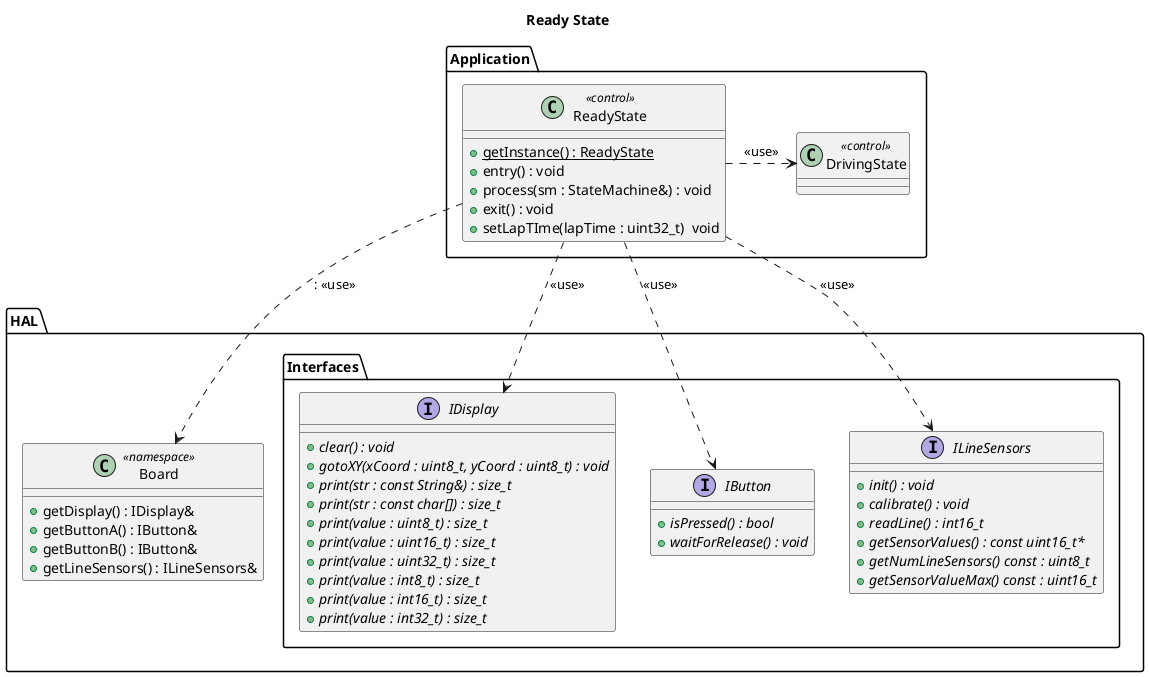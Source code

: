 @startuml

title Ready State

package "Application" as appLayer {

    class ReadyState <<control>> {
        + {static} getInstance() : ReadyState
        + entry() : void
        + process(sm : StateMachine&) : void
        + exit() : void
        + setLapTIme(lapTime : uint32_t)  void
    }

    class DrivingState <<control>>
    ReadyState .r.> DrivingState: <<use>>
}

package "HAL" as hal {

    package "Interfaces" as halInterfaces {
        interface IDisplay {
            + {abstract} clear() : void
            + {abstract} gotoXY(xCoord : uint8_t, yCoord : uint8_t) : void
            + {abstract} print(str : const String&) : size_t
            + {abstract} print(str : const char[]) : size_t
            + {abstract} print(value : uint8_t) : size_t
            + {abstract} print(value : uint16_t) : size_t
            + {abstract} print(value : uint32_t) : size_t
            + {abstract} print(value : int8_t) : size_t
            + {abstract} print(value : int16_t) : size_t
            + {abstract} print(value : int32_t) : size_t
        }

        interface IButton {
            + {abstract} isPressed() : bool
            + {abstract} waitForRelease() : void
        }

        interface ILineSensors {
            + {abstract} init() : void
            + {abstract} calibrate() : void
            + {abstract} readLine() : int16_t
            + {abstract} getSensorValues() : const uint16_t*
            + {abstract} getNumLineSensors() const : uint8_t
            + {abstract} getSensorValueMax() const : uint16_t
        }
    }

    class Board << namespace >> {
        + getDisplay() : IDisplay&
        + getButtonA() : IButton&
        + getButtonB() : IButton&
        + getLineSensors() : ILineSensors&
    }
}

ReadyState ..> IDisplay: <<use>>
ReadyState ..> IButton: <<use>>
ReadyState ..> ILineSensors: <<use>>
ReadyState ..> Board:: <<use>>

@enduml